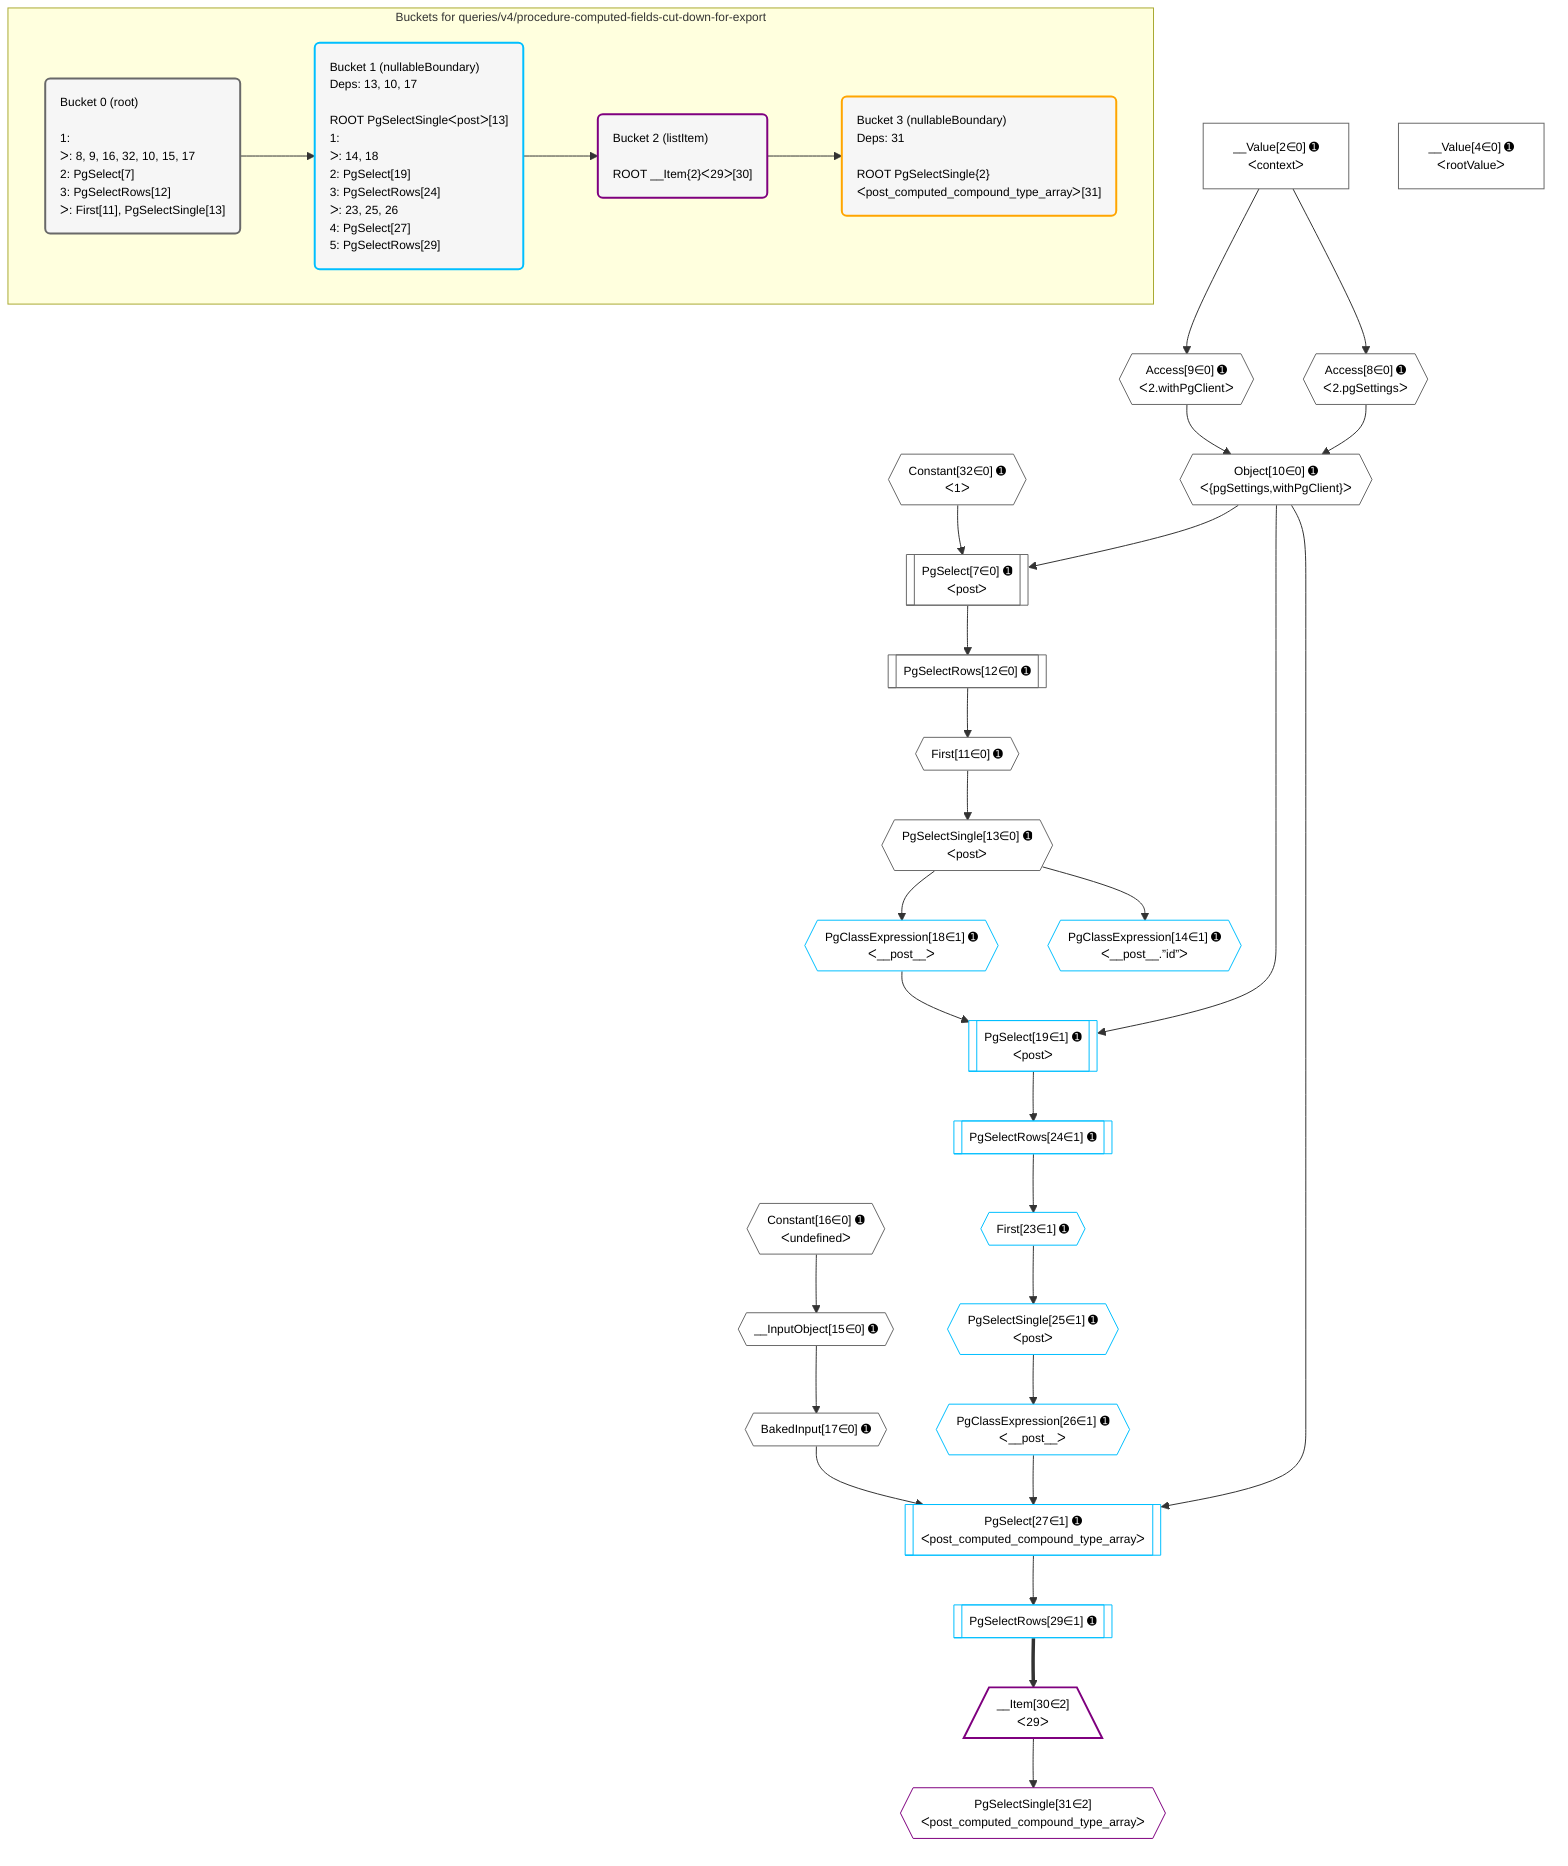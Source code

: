 %%{init: {'themeVariables': { 'fontSize': '12px'}}}%%
graph TD
    classDef path fill:#eee,stroke:#000,color:#000
    classDef plan fill:#fff,stroke-width:1px,color:#000
    classDef itemplan fill:#fff,stroke-width:2px,color:#000
    classDef unbatchedplan fill:#dff,stroke-width:1px,color:#000
    classDef sideeffectplan fill:#fcc,stroke-width:2px,color:#000
    classDef bucket fill:#f6f6f6,color:#000,stroke-width:2px,text-align:left


    %% plan dependencies
    PgSelect7[["PgSelect[7∈0] ➊<br />ᐸpostᐳ"]]:::plan
    Object10{{"Object[10∈0] ➊<br />ᐸ{pgSettings,withPgClient}ᐳ"}}:::plan
    Constant32{{"Constant[32∈0] ➊<br />ᐸ1ᐳ"}}:::plan
    Object10 & Constant32 --> PgSelect7
    Access8{{"Access[8∈0] ➊<br />ᐸ2.pgSettingsᐳ"}}:::plan
    Access9{{"Access[9∈0] ➊<br />ᐸ2.withPgClientᐳ"}}:::plan
    Access8 & Access9 --> Object10
    __Value2["__Value[2∈0] ➊<br />ᐸcontextᐳ"]:::plan
    __Value2 --> Access8
    __Value2 --> Access9
    First11{{"First[11∈0] ➊"}}:::plan
    PgSelectRows12[["PgSelectRows[12∈0] ➊"]]:::plan
    PgSelectRows12 --> First11
    PgSelect7 --> PgSelectRows12
    PgSelectSingle13{{"PgSelectSingle[13∈0] ➊<br />ᐸpostᐳ"}}:::plan
    First11 --> PgSelectSingle13
    __InputObject15{{"__InputObject[15∈0] ➊"}}:::plan
    Constant16{{"Constant[16∈0] ➊<br />ᐸundefinedᐳ"}}:::plan
    Constant16 --> __InputObject15
    BakedInput17{{"BakedInput[17∈0] ➊"}}:::plan
    __InputObject15 --> BakedInput17
    __Value4["__Value[4∈0] ➊<br />ᐸrootValueᐳ"]:::plan
    PgSelect27[["PgSelect[27∈1] ➊<br />ᐸpost_computed_compound_type_arrayᐳ"]]:::plan
    PgClassExpression26{{"PgClassExpression[26∈1] ➊<br />ᐸ__post__ᐳ"}}:::plan
    Object10 & PgClassExpression26 & BakedInput17 --> PgSelect27
    PgSelect19[["PgSelect[19∈1] ➊<br />ᐸpostᐳ"]]:::plan
    PgClassExpression18{{"PgClassExpression[18∈1] ➊<br />ᐸ__post__ᐳ"}}:::plan
    Object10 & PgClassExpression18 --> PgSelect19
    PgClassExpression14{{"PgClassExpression[14∈1] ➊<br />ᐸ__post__.”id”ᐳ"}}:::plan
    PgSelectSingle13 --> PgClassExpression14
    PgSelectSingle13 --> PgClassExpression18
    First23{{"First[23∈1] ➊"}}:::plan
    PgSelectRows24[["PgSelectRows[24∈1] ➊"]]:::plan
    PgSelectRows24 --> First23
    PgSelect19 --> PgSelectRows24
    PgSelectSingle25{{"PgSelectSingle[25∈1] ➊<br />ᐸpostᐳ"}}:::plan
    First23 --> PgSelectSingle25
    PgSelectSingle25 --> PgClassExpression26
    PgSelectRows29[["PgSelectRows[29∈1] ➊"]]:::plan
    PgSelect27 --> PgSelectRows29
    __Item30[/"__Item[30∈2]<br />ᐸ29ᐳ"\]:::itemplan
    PgSelectRows29 ==> __Item30
    PgSelectSingle31{{"PgSelectSingle[31∈2]<br />ᐸpost_computed_compound_type_arrayᐳ"}}:::plan
    __Item30 --> PgSelectSingle31

    %% define steps

    subgraph "Buckets for queries/v4/procedure-computed-fields-cut-down-for-export"
    Bucket0("Bucket 0 (root)<br /><br />1: <br />ᐳ: 8, 9, 16, 32, 10, 15, 17<br />2: PgSelect[7]<br />3: PgSelectRows[12]<br />ᐳ: First[11], PgSelectSingle[13]"):::bucket
    classDef bucket0 stroke:#696969
    class Bucket0,__Value2,__Value4,PgSelect7,Access8,Access9,Object10,First11,PgSelectRows12,PgSelectSingle13,__InputObject15,Constant16,BakedInput17,Constant32 bucket0
    Bucket1("Bucket 1 (nullableBoundary)<br />Deps: 13, 10, 17<br /><br />ROOT PgSelectSingleᐸpostᐳ[13]<br />1: <br />ᐳ: 14, 18<br />2: PgSelect[19]<br />3: PgSelectRows[24]<br />ᐳ: 23, 25, 26<br />4: PgSelect[27]<br />5: PgSelectRows[29]"):::bucket
    classDef bucket1 stroke:#00bfff
    class Bucket1,PgClassExpression14,PgClassExpression18,PgSelect19,First23,PgSelectRows24,PgSelectSingle25,PgClassExpression26,PgSelect27,PgSelectRows29 bucket1
    Bucket2("Bucket 2 (listItem)<br /><br />ROOT __Item{2}ᐸ29ᐳ[30]"):::bucket
    classDef bucket2 stroke:#7f007f
    class Bucket2,__Item30,PgSelectSingle31 bucket2
    Bucket3("Bucket 3 (nullableBoundary)<br />Deps: 31<br /><br />ROOT PgSelectSingle{2}ᐸpost_computed_compound_type_arrayᐳ[31]"):::bucket
    classDef bucket3 stroke:#ffa500
    class Bucket3 bucket3
    Bucket0 --> Bucket1
    Bucket1 --> Bucket2
    Bucket2 --> Bucket3
    end